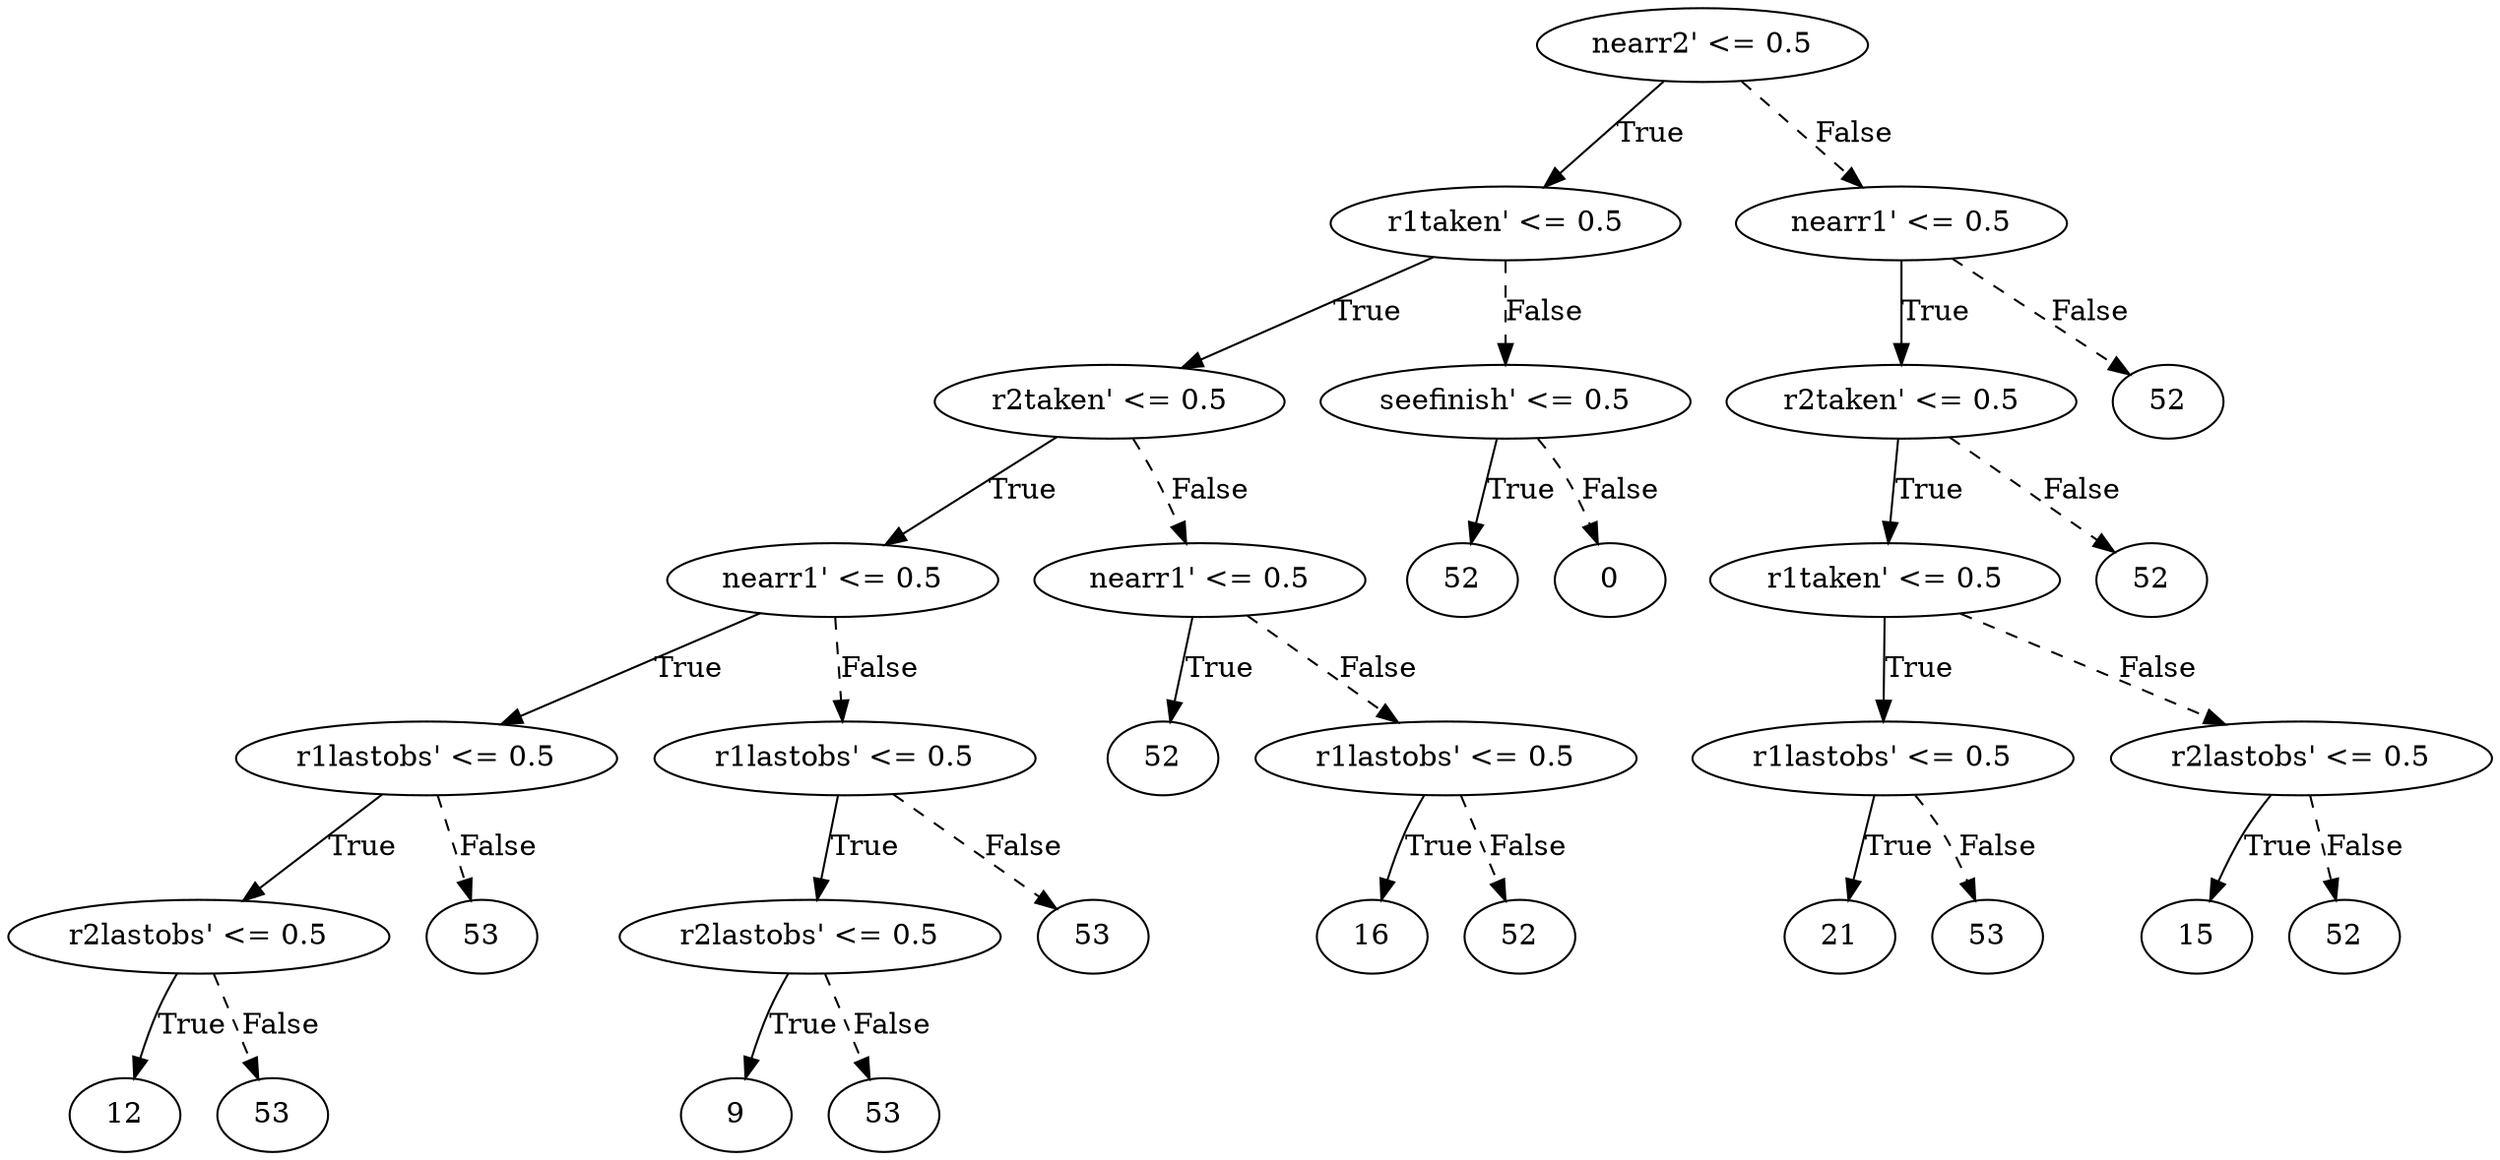digraph {
0 [label="nearr2' <= 0.5"];
1 [label="r1taken' <= 0.5"];
2 [label="r2taken' <= 0.5"];
3 [label="nearr1' <= 0.5"];
4 [label="r1lastobs' <= 0.5"];
5 [label="r2lastobs' <= 0.5"];
6 [label="12"];
5 -> 6 [label="True"];
7 [label="53"];
5 -> 7 [style="dashed", label="False"];
4 -> 5 [label="True"];
8 [label="53"];
4 -> 8 [style="dashed", label="False"];
3 -> 4 [label="True"];
9 [label="r1lastobs' <= 0.5"];
10 [label="r2lastobs' <= 0.5"];
11 [label="9"];
10 -> 11 [label="True"];
12 [label="53"];
10 -> 12 [style="dashed", label="False"];
9 -> 10 [label="True"];
13 [label="53"];
9 -> 13 [style="dashed", label="False"];
3 -> 9 [style="dashed", label="False"];
2 -> 3 [label="True"];
14 [label="nearr1' <= 0.5"];
15 [label="52"];
14 -> 15 [label="True"];
16 [label="r1lastobs' <= 0.5"];
17 [label="16"];
16 -> 17 [label="True"];
18 [label="52"];
16 -> 18 [style="dashed", label="False"];
14 -> 16 [style="dashed", label="False"];
2 -> 14 [style="dashed", label="False"];
1 -> 2 [label="True"];
19 [label="seefinish' <= 0.5"];
20 [label="52"];
19 -> 20 [label="True"];
21 [label="0"];
19 -> 21 [style="dashed", label="False"];
1 -> 19 [style="dashed", label="False"];
0 -> 1 [label="True"];
22 [label="nearr1' <= 0.5"];
23 [label="r2taken' <= 0.5"];
24 [label="r1taken' <= 0.5"];
25 [label="r1lastobs' <= 0.5"];
26 [label="21"];
25 -> 26 [label="True"];
27 [label="53"];
25 -> 27 [style="dashed", label="False"];
24 -> 25 [label="True"];
28 [label="r2lastobs' <= 0.5"];
29 [label="15"];
28 -> 29 [label="True"];
30 [label="52"];
28 -> 30 [style="dashed", label="False"];
24 -> 28 [style="dashed", label="False"];
23 -> 24 [label="True"];
31 [label="52"];
23 -> 31 [style="dashed", label="False"];
22 -> 23 [label="True"];
32 [label="52"];
22 -> 32 [style="dashed", label="False"];
0 -> 22 [style="dashed", label="False"];

}